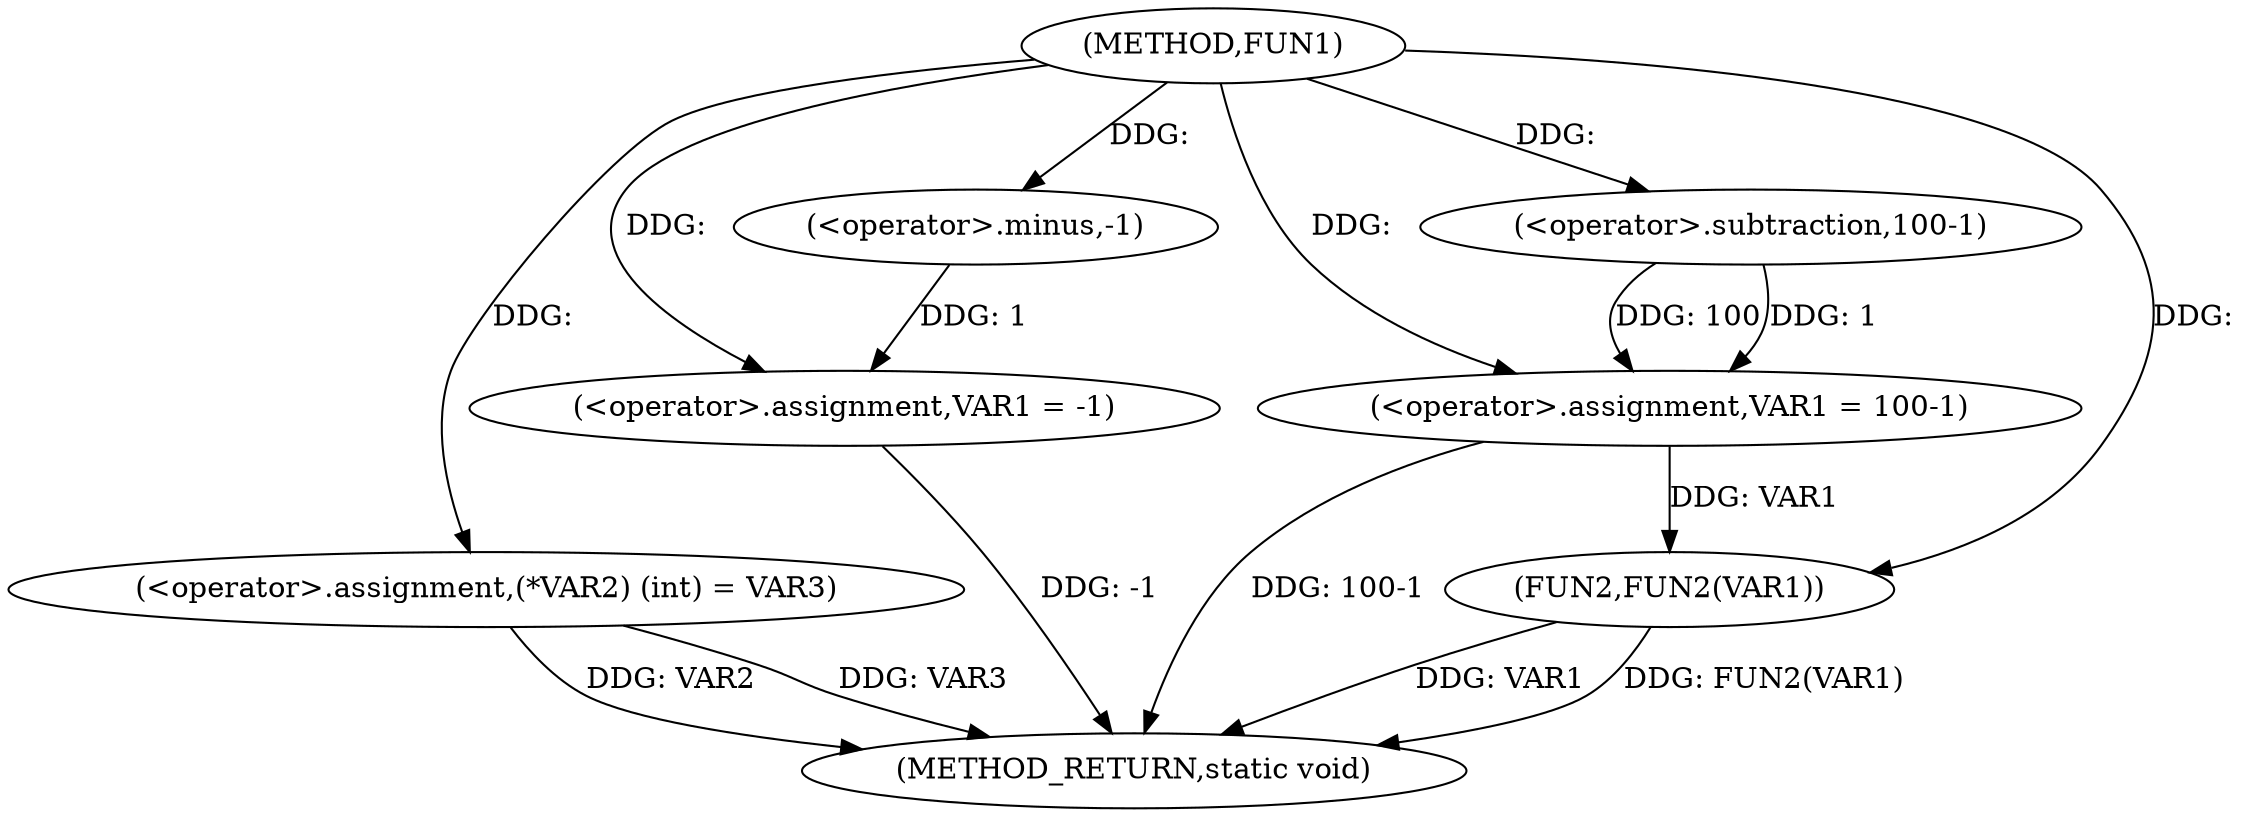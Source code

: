digraph FUN1 {  
"1000100" [label = "(METHOD,FUN1)" ]
"1000118" [label = "(METHOD_RETURN,static void)" ]
"1000104" [label = "(<operator>.assignment,(*VAR2) (int) = VAR3)" ]
"1000107" [label = "(<operator>.assignment,VAR1 = -1)" ]
"1000109" [label = "(<operator>.minus,-1)" ]
"1000111" [label = "(<operator>.assignment,VAR1 = 100-1)" ]
"1000113" [label = "(<operator>.subtraction,100-1)" ]
"1000116" [label = "(FUN2,FUN2(VAR1))" ]
  "1000116" -> "1000118"  [ label = "DDG: VAR1"] 
  "1000104" -> "1000118"  [ label = "DDG: VAR2"] 
  "1000111" -> "1000118"  [ label = "DDG: 100-1"] 
  "1000116" -> "1000118"  [ label = "DDG: FUN2(VAR1)"] 
  "1000104" -> "1000118"  [ label = "DDG: VAR3"] 
  "1000107" -> "1000118"  [ label = "DDG: -1"] 
  "1000100" -> "1000104"  [ label = "DDG: "] 
  "1000109" -> "1000107"  [ label = "DDG: 1"] 
  "1000100" -> "1000107"  [ label = "DDG: "] 
  "1000100" -> "1000109"  [ label = "DDG: "] 
  "1000113" -> "1000111"  [ label = "DDG: 100"] 
  "1000113" -> "1000111"  [ label = "DDG: 1"] 
  "1000100" -> "1000111"  [ label = "DDG: "] 
  "1000100" -> "1000113"  [ label = "DDG: "] 
  "1000111" -> "1000116"  [ label = "DDG: VAR1"] 
  "1000100" -> "1000116"  [ label = "DDG: "] 
}
